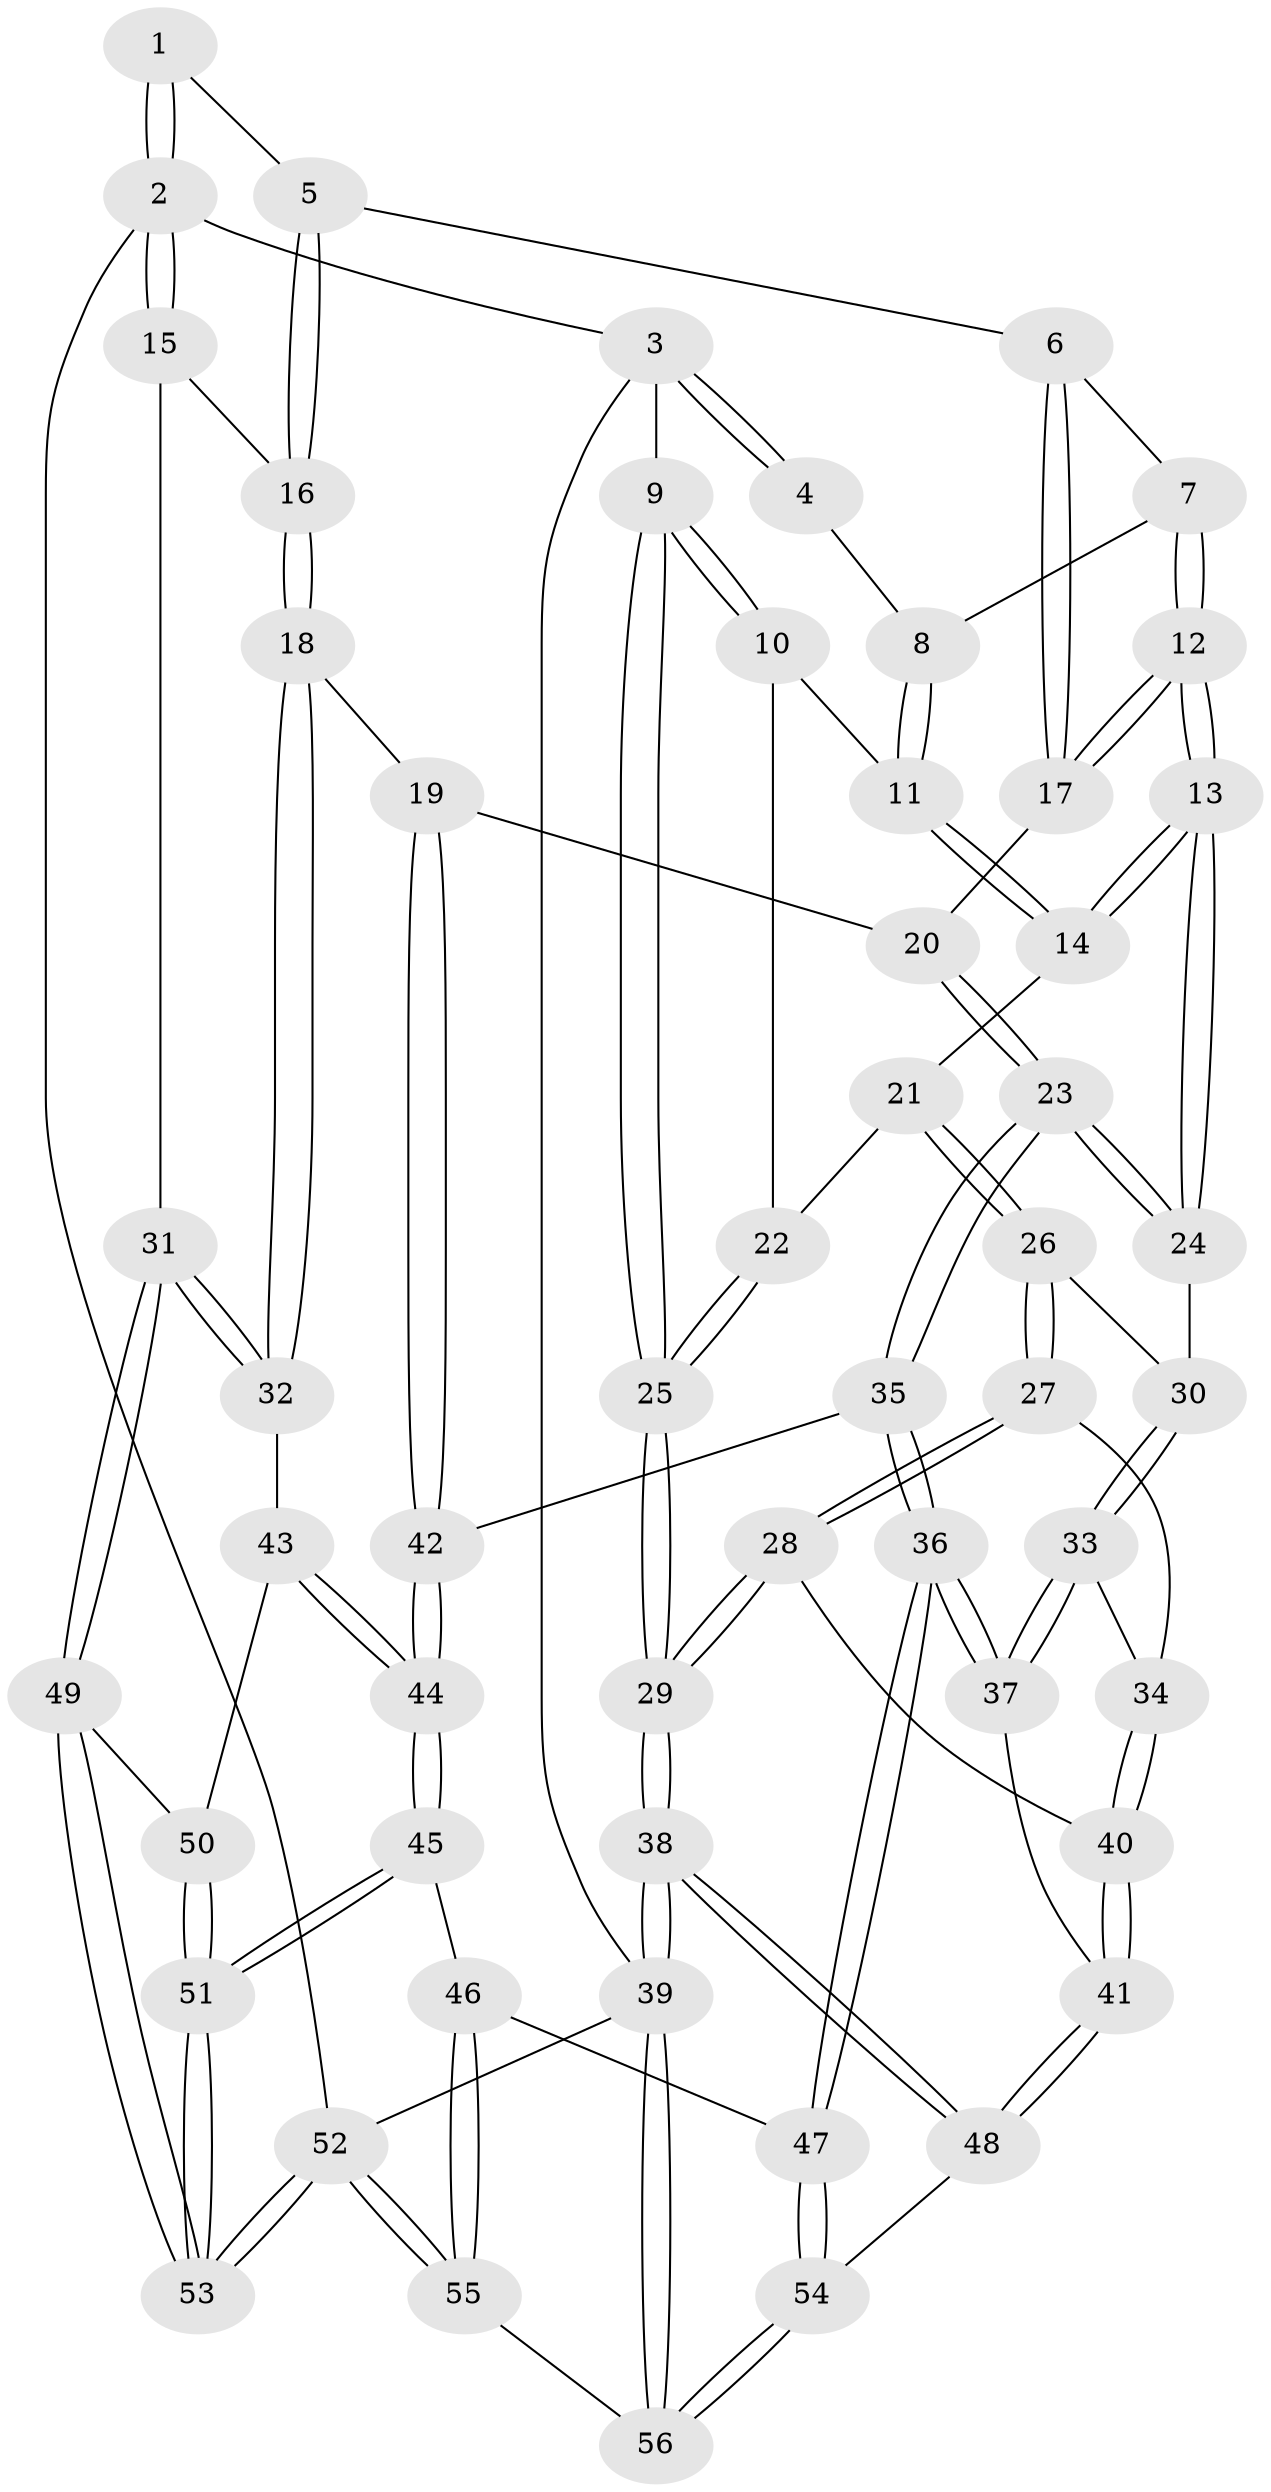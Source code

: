 // coarse degree distribution, {4: 0.6875, 6: 0.125, 5: 0.0625, 7: 0.03125, 3: 0.09375}
// Generated by graph-tools (version 1.1) at 2025/52/02/27/25 19:52:35]
// undirected, 56 vertices, 137 edges
graph export_dot {
graph [start="1"]
  node [color=gray90,style=filled];
  1 [pos="+0.7226141684399962+0"];
  2 [pos="+1+0"];
  3 [pos="+0+0"];
  4 [pos="+0.3907934272377282+0"];
  5 [pos="+0.7162484325413924+0.00945921867536743"];
  6 [pos="+0.7135596871677488+0.013820827246032627"];
  7 [pos="+0.5598942094456749+0.1271114110902683"];
  8 [pos="+0.30875198333759724+0.14507923627267322"];
  9 [pos="+0+0"];
  10 [pos="+0.074006786893385+0.13561159887847965"];
  11 [pos="+0.281382483236029+0.17314784854278487"];
  12 [pos="+0.48074247380984003+0.3226859588990713"];
  13 [pos="+0.44516388833232484+0.37938564894763205"];
  14 [pos="+0.3112852608627658+0.254241586995661"];
  15 [pos="+1+0.2043275696194285"];
  16 [pos="+0.9171512089918041+0.20250951356138672"];
  17 [pos="+0.6943443523652196+0.26096279164781816"];
  18 [pos="+0.8738598786076237+0.4371838710333207"];
  19 [pos="+0.8267449093485463+0.44056102415027154"];
  20 [pos="+0.6973470940508258+0.2876626006147102"];
  21 [pos="+0.18340176337938618+0.4028111659876149"];
  22 [pos="+0.107181685213117+0.35165635925681576"];
  23 [pos="+0.5220414470879683+0.4730591540225421"];
  24 [pos="+0.44980102362310054+0.3987866038124454"];
  25 [pos="+0+0.5523448395424045"];
  26 [pos="+0.1937573132489403+0.4376721022751456"];
  27 [pos="+0.1509609020916794+0.5011948242238268"];
  28 [pos="+0.07384231934777456+0.5521607293926214"];
  29 [pos="+0+0.6046411799878857"];
  30 [pos="+0.2990097570445897+0.47465288393284344"];
  31 [pos="+1+0.5558953688776972"];
  32 [pos="+0.9567230754734549+0.49030203919101806"];
  33 [pos="+0.2952118578636422+0.5111024554409156"];
  34 [pos="+0.21299503098104625+0.5597631897460883"];
  35 [pos="+0.5427158183197649+0.5161262908396076"];
  36 [pos="+0.4892038926024294+0.7866529066709126"];
  37 [pos="+0.32984617806612854+0.7354613478490329"];
  38 [pos="+0+0.9281105897930396"];
  39 [pos="+0+1"];
  40 [pos="+0.23821242902421758+0.6621996098775137"];
  41 [pos="+0.29510053801487734+0.7349267295634807"];
  42 [pos="+0.7475545995602458+0.4947497491006548"];
  43 [pos="+0.8136872591014986+0.6943354469996805"];
  44 [pos="+0.776589893998327+0.7029395692601631"];
  45 [pos="+0.7114834021516585+0.7657292881161482"];
  46 [pos="+0.638244520844807+0.7856151725171684"];
  47 [pos="+0.49284077045656854+0.792363719695958"];
  48 [pos="+0.055994822786579544+0.8283879898203071"];
  49 [pos="+1+0.6927673643763993"];
  50 [pos="+0.8756892053002221+0.713483937072571"];
  51 [pos="+0.9113968874126012+0.8994564939467877"];
  52 [pos="+1+1"];
  53 [pos="+1+1"];
  54 [pos="+0.4699645473710044+1"];
  55 [pos="+1+1"];
  56 [pos="+0.4657733427569122+1"];
  1 -- 2;
  1 -- 2;
  1 -- 5;
  2 -- 3;
  2 -- 15;
  2 -- 15;
  2 -- 52;
  3 -- 4;
  3 -- 4;
  3 -- 9;
  3 -- 39;
  4 -- 8;
  5 -- 6;
  5 -- 16;
  5 -- 16;
  6 -- 7;
  6 -- 17;
  6 -- 17;
  7 -- 8;
  7 -- 12;
  7 -- 12;
  8 -- 11;
  8 -- 11;
  9 -- 10;
  9 -- 10;
  9 -- 25;
  9 -- 25;
  10 -- 11;
  10 -- 22;
  11 -- 14;
  11 -- 14;
  12 -- 13;
  12 -- 13;
  12 -- 17;
  12 -- 17;
  13 -- 14;
  13 -- 14;
  13 -- 24;
  13 -- 24;
  14 -- 21;
  15 -- 16;
  15 -- 31;
  16 -- 18;
  16 -- 18;
  17 -- 20;
  18 -- 19;
  18 -- 32;
  18 -- 32;
  19 -- 20;
  19 -- 42;
  19 -- 42;
  20 -- 23;
  20 -- 23;
  21 -- 22;
  21 -- 26;
  21 -- 26;
  22 -- 25;
  22 -- 25;
  23 -- 24;
  23 -- 24;
  23 -- 35;
  23 -- 35;
  24 -- 30;
  25 -- 29;
  25 -- 29;
  26 -- 27;
  26 -- 27;
  26 -- 30;
  27 -- 28;
  27 -- 28;
  27 -- 34;
  28 -- 29;
  28 -- 29;
  28 -- 40;
  29 -- 38;
  29 -- 38;
  30 -- 33;
  30 -- 33;
  31 -- 32;
  31 -- 32;
  31 -- 49;
  31 -- 49;
  32 -- 43;
  33 -- 34;
  33 -- 37;
  33 -- 37;
  34 -- 40;
  34 -- 40;
  35 -- 36;
  35 -- 36;
  35 -- 42;
  36 -- 37;
  36 -- 37;
  36 -- 47;
  36 -- 47;
  37 -- 41;
  38 -- 39;
  38 -- 39;
  38 -- 48;
  38 -- 48;
  39 -- 56;
  39 -- 56;
  39 -- 52;
  40 -- 41;
  40 -- 41;
  41 -- 48;
  41 -- 48;
  42 -- 44;
  42 -- 44;
  43 -- 44;
  43 -- 44;
  43 -- 50;
  44 -- 45;
  44 -- 45;
  45 -- 46;
  45 -- 51;
  45 -- 51;
  46 -- 47;
  46 -- 55;
  46 -- 55;
  47 -- 54;
  47 -- 54;
  48 -- 54;
  49 -- 50;
  49 -- 53;
  49 -- 53;
  50 -- 51;
  50 -- 51;
  51 -- 53;
  51 -- 53;
  52 -- 53;
  52 -- 53;
  52 -- 55;
  52 -- 55;
  54 -- 56;
  54 -- 56;
  55 -- 56;
}
